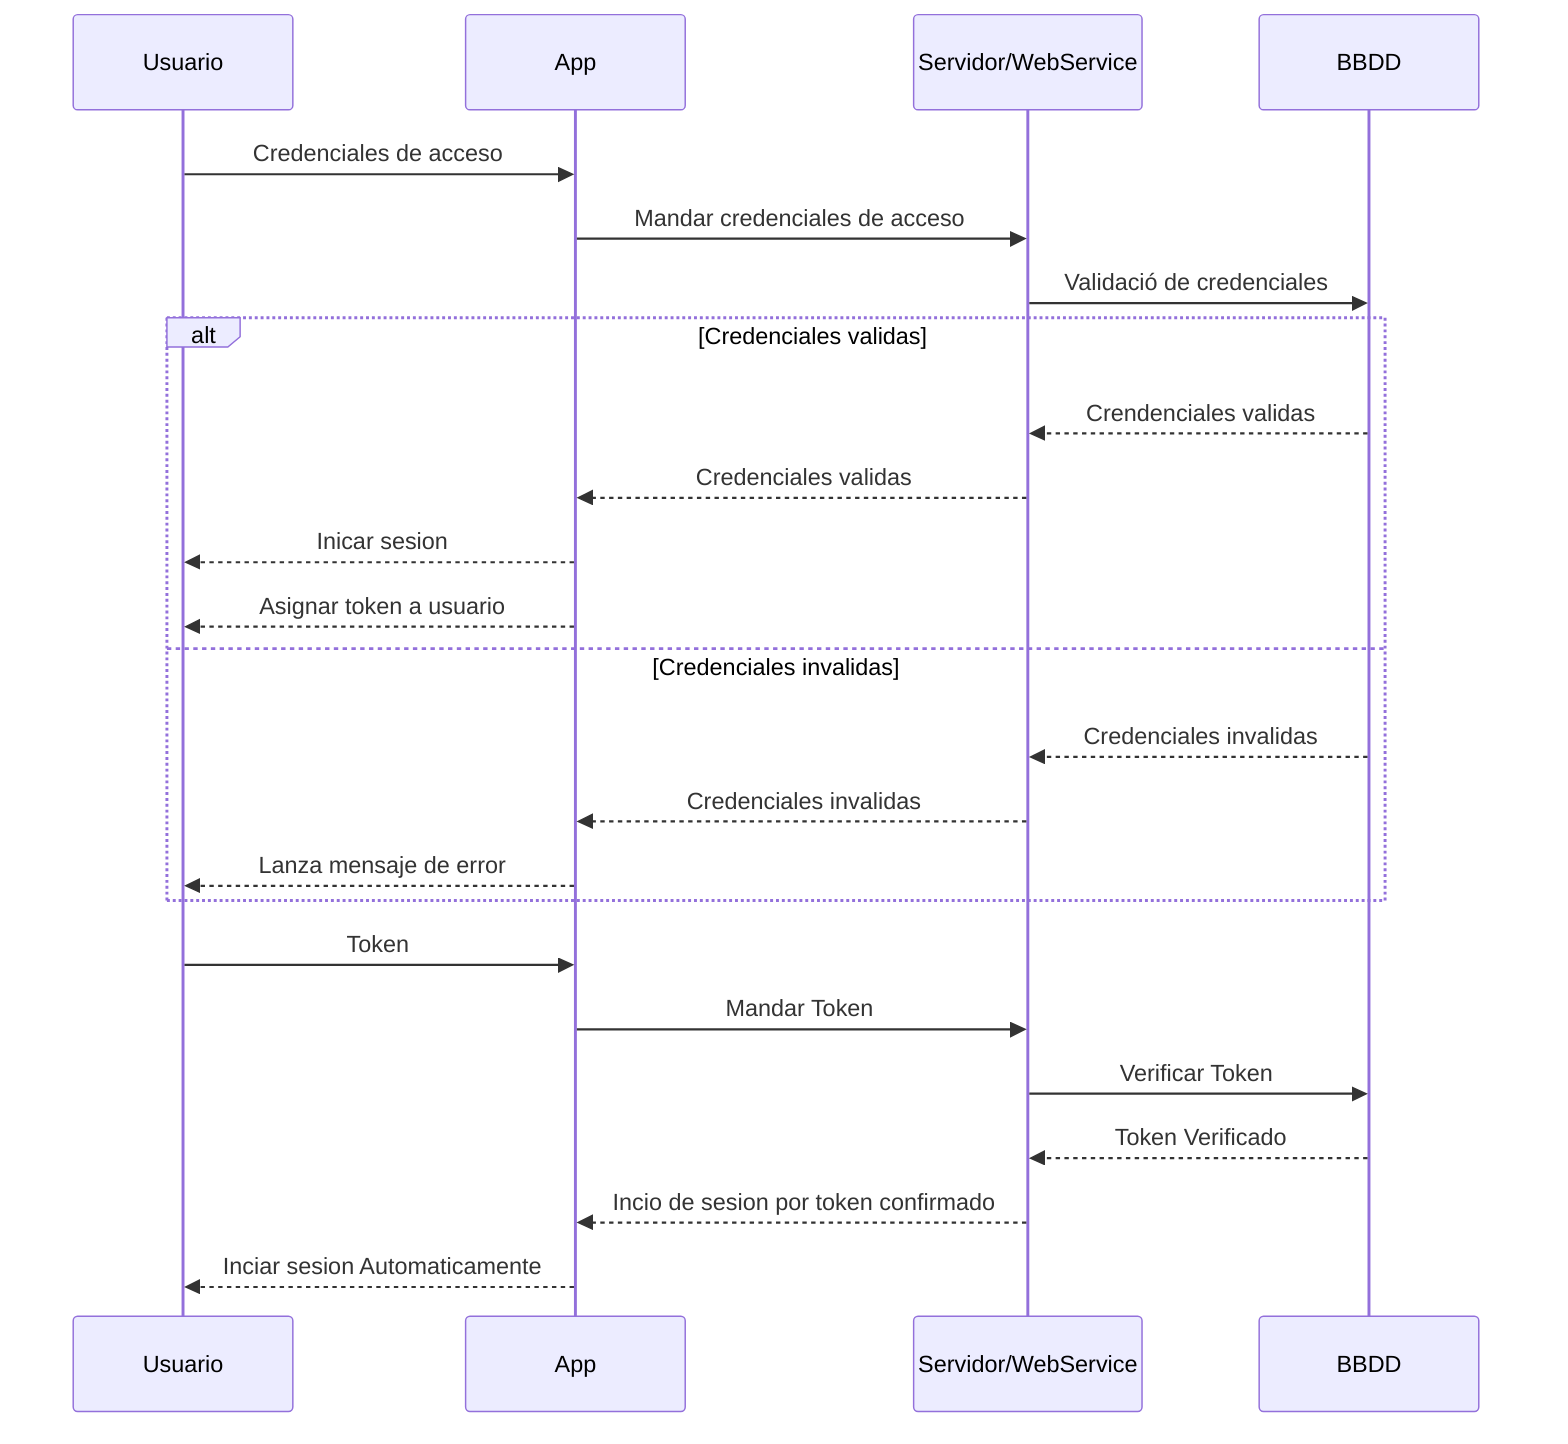sequenceDiagram
    participant Usuario
    participant App
    participant Servidor/WebService
    participant BBDD
    
    %% Inicio de sesion
    Usuario->>App: Credenciales de acceso
    App->>Servidor/WebService: Mandar credenciales de acceso
    Servidor/WebService->>BBDD: Validació de credenciales
    alt Credenciales validas
    BBDD-->>Servidor/WebService: Crendenciales validas
    Servidor/WebService-->>App: Credenciales validas
    App-->>Usuario: Inicar sesion
    App-->>Usuario: Asignar token a usuario
    else Credenciales invalidas
    BBDD-->>Servidor/WebService: Credenciales invalidas
    Servidor/WebService-->>App: Credenciales invalidas
    App-->>Usuario: Lanza mensaje de error
    end

    %% Inicio de session post primera vez
    Usuario->>App: Token
    App->>Servidor/WebService: Mandar Token
    Servidor/WebService->>BBDD: Verificar Token
    BBDD-->>Servidor/WebService: Token Verificado
    Servidor/WebService-->>App: Incio de sesion por token confirmado
    App-->>Usuario: Inciar sesion Automaticamente